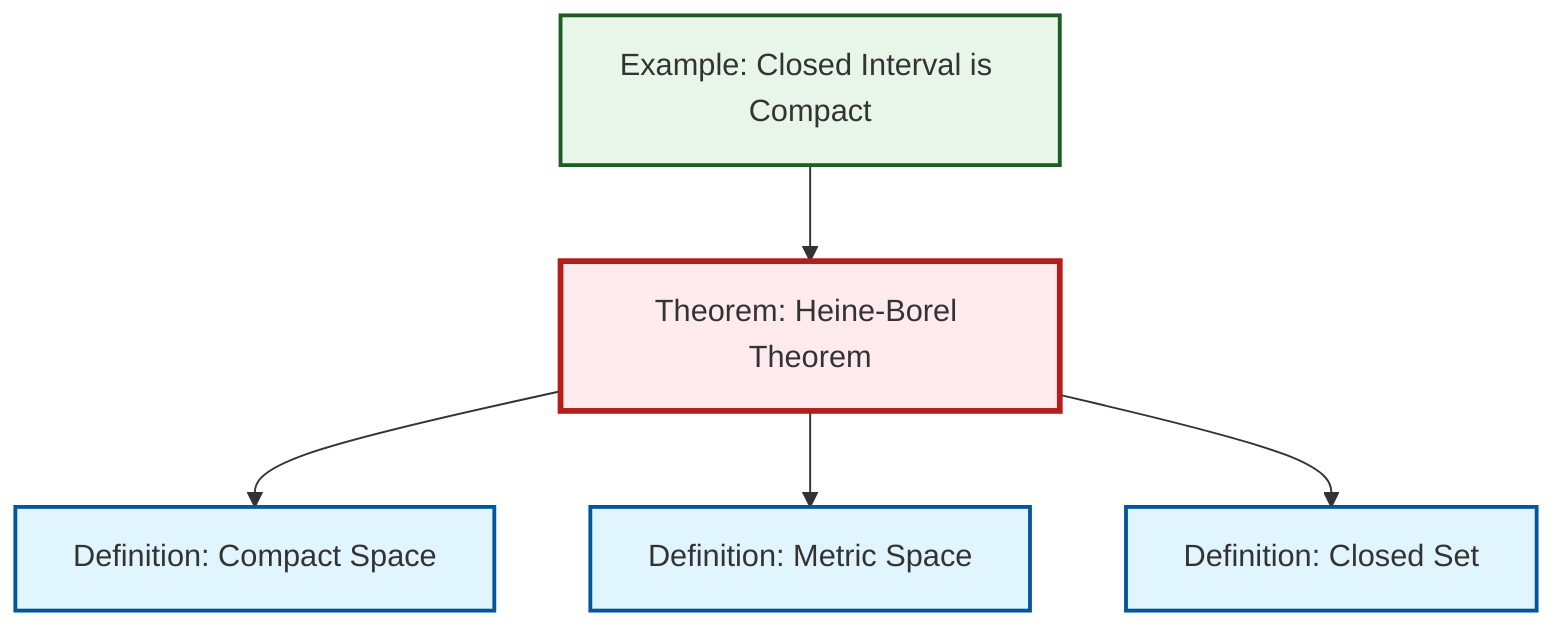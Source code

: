 graph TD
    classDef definition fill:#e1f5fe,stroke:#01579b,stroke-width:2px
    classDef theorem fill:#f3e5f5,stroke:#4a148c,stroke-width:2px
    classDef axiom fill:#fff3e0,stroke:#e65100,stroke-width:2px
    classDef example fill:#e8f5e9,stroke:#1b5e20,stroke-width:2px
    classDef current fill:#ffebee,stroke:#b71c1c,stroke-width:3px
    ex-closed-interval-compact["Example: Closed Interval is Compact"]:::example
    def-compact["Definition: Compact Space"]:::definition
    def-metric-space["Definition: Metric Space"]:::definition
    thm-heine-borel["Theorem: Heine-Borel Theorem"]:::theorem
    def-closed-set["Definition: Closed Set"]:::definition
    thm-heine-borel --> def-compact
    ex-closed-interval-compact --> thm-heine-borel
    thm-heine-borel --> def-metric-space
    thm-heine-borel --> def-closed-set
    class thm-heine-borel current